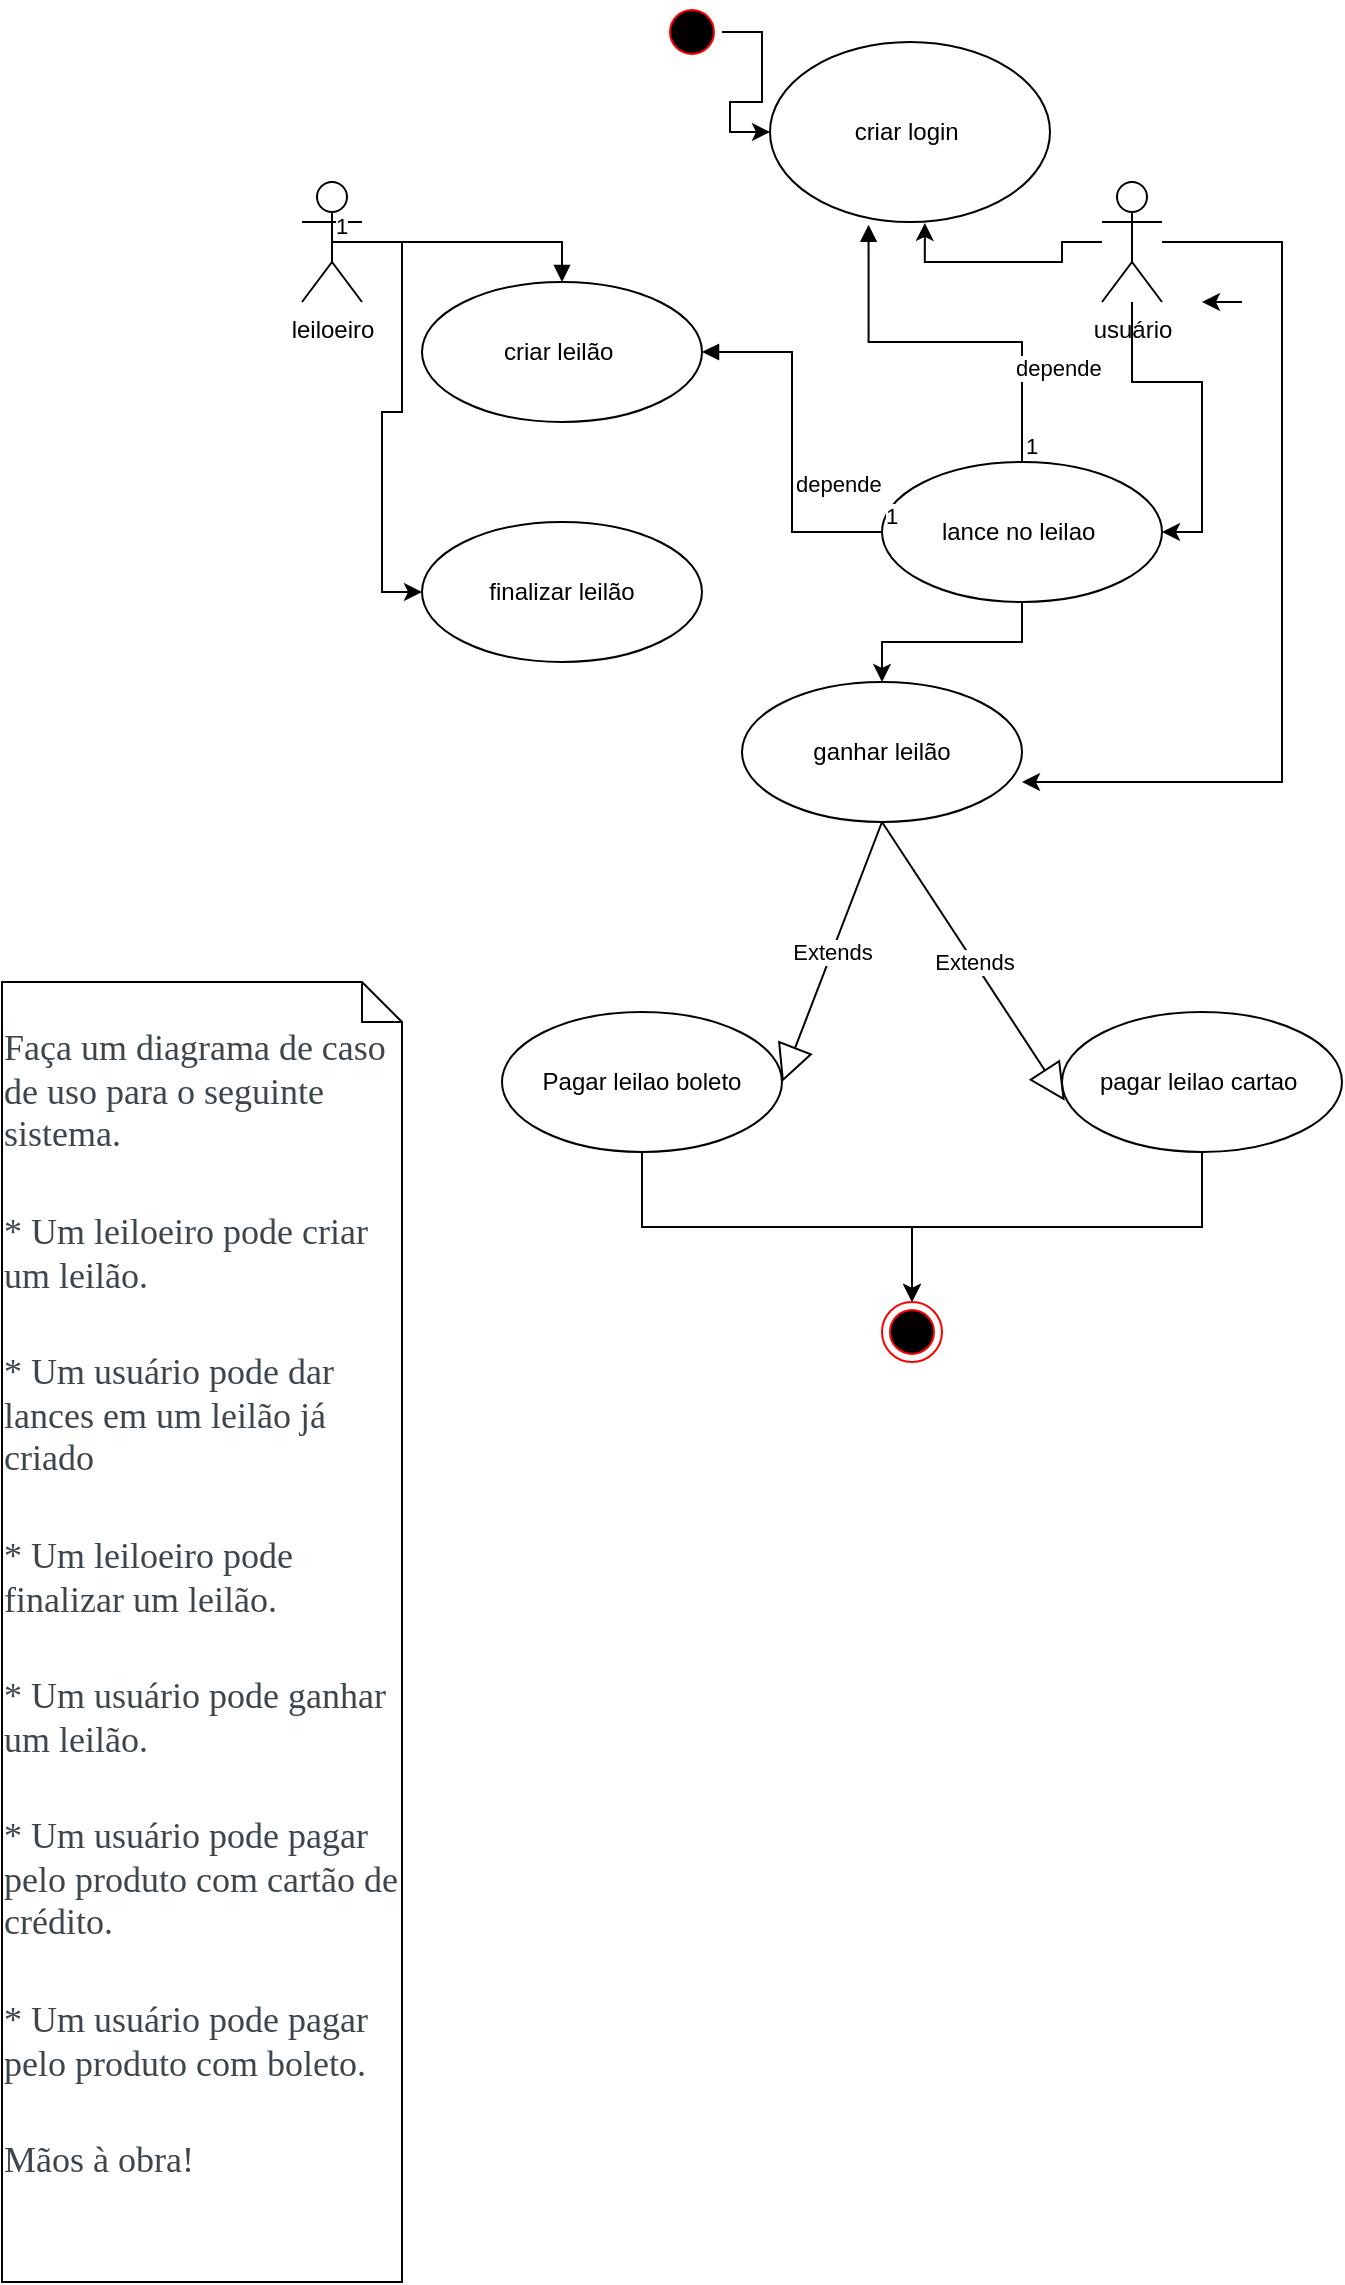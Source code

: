 <mxfile version="16.5.1" type="device"><diagram id="nufdQ2XYzIWbiR1BYZz2" name="Página-1"><mxGraphModel dx="740" dy="517" grid="1" gridSize="10" guides="1" tooltips="1" connect="1" arrows="1" fold="1" page="1" pageScale="1" pageWidth="827" pageHeight="1169" math="0" shadow="0"><root><mxCell id="0"/><mxCell id="1" parent="0"/><mxCell id="JCyhgq0sIJKkcDaLyLhp-35" style="edgeStyle=orthogonalEdgeStyle;rounded=0;orthogonalLoop=1;jettySize=auto;html=1;entryX=0;entryY=0.5;entryDx=0;entryDy=0;" edge="1" parent="1" source="JCyhgq0sIJKkcDaLyLhp-1" target="JCyhgq0sIJKkcDaLyLhp-8"><mxGeometry relative="1" as="geometry"/></mxCell><object label="leiloeiro" id="JCyhgq0sIJKkcDaLyLhp-1"><mxCell style="shape=umlActor;verticalLabelPosition=bottom;verticalAlign=top;html=1;" vertex="1" parent="1"><mxGeometry x="180" y="100" width="30" height="60" as="geometry"/></mxCell></object><mxCell id="JCyhgq0sIJKkcDaLyLhp-23" style="edgeStyle=orthogonalEdgeStyle;rounded=0;orthogonalLoop=1;jettySize=auto;html=1;" edge="1" parent="1"><mxGeometry relative="1" as="geometry"><mxPoint x="630" y="160" as="targetPoint"/><mxPoint x="650" y="160" as="sourcePoint"/></mxGeometry></mxCell><mxCell id="JCyhgq0sIJKkcDaLyLhp-24" value="" style="edgeStyle=orthogonalEdgeStyle;rounded=0;orthogonalLoop=1;jettySize=auto;html=1;entryX=0.553;entryY=1.005;entryDx=0;entryDy=0;entryPerimeter=0;" edge="1" parent="1" source="JCyhgq0sIJKkcDaLyLhp-2" target="JCyhgq0sIJKkcDaLyLhp-6"><mxGeometry relative="1" as="geometry"/></mxCell><mxCell id="JCyhgq0sIJKkcDaLyLhp-34" style="edgeStyle=orthogonalEdgeStyle;rounded=0;orthogonalLoop=1;jettySize=auto;html=1;entryX=1;entryY=0.5;entryDx=0;entryDy=0;" edge="1" parent="1" source="JCyhgq0sIJKkcDaLyLhp-2" target="JCyhgq0sIJKkcDaLyLhp-7"><mxGeometry relative="1" as="geometry"/></mxCell><mxCell id="JCyhgq0sIJKkcDaLyLhp-37" style="edgeStyle=orthogonalEdgeStyle;rounded=0;orthogonalLoop=1;jettySize=auto;html=1;entryX=1;entryY=0.714;entryDx=0;entryDy=0;entryPerimeter=0;" edge="1" parent="1" source="JCyhgq0sIJKkcDaLyLhp-2" target="JCyhgq0sIJKkcDaLyLhp-9"><mxGeometry relative="1" as="geometry"><Array as="points"><mxPoint x="670" y="130"/><mxPoint x="670" y="400"/></Array></mxGeometry></mxCell><mxCell id="JCyhgq0sIJKkcDaLyLhp-2" value="usuário" style="shape=umlActor;verticalLabelPosition=bottom;verticalAlign=top;html=1;" vertex="1" parent="1"><mxGeometry x="580" y="100" width="30" height="60" as="geometry"/></mxCell><mxCell id="JCyhgq0sIJKkcDaLyLhp-5" value="criar leilão&amp;nbsp;" style="ellipse;whiteSpace=wrap;html=1;" vertex="1" parent="1"><mxGeometry x="240" y="150" width="140" height="70" as="geometry"/></mxCell><mxCell id="JCyhgq0sIJKkcDaLyLhp-6" value="criar login&amp;nbsp;" style="ellipse;whiteSpace=wrap;html=1;" vertex="1" parent="1"><mxGeometry x="414" y="30" width="140" height="90" as="geometry"/></mxCell><mxCell id="JCyhgq0sIJKkcDaLyLhp-36" style="edgeStyle=orthogonalEdgeStyle;rounded=0;orthogonalLoop=1;jettySize=auto;html=1;entryX=0.5;entryY=0;entryDx=0;entryDy=0;" edge="1" parent="1" source="JCyhgq0sIJKkcDaLyLhp-7" target="JCyhgq0sIJKkcDaLyLhp-9"><mxGeometry relative="1" as="geometry"/></mxCell><mxCell id="JCyhgq0sIJKkcDaLyLhp-7" value="lance no leilao&amp;nbsp;" style="ellipse;whiteSpace=wrap;html=1;" vertex="1" parent="1"><mxGeometry x="470" y="240" width="140" height="70" as="geometry"/></mxCell><mxCell id="JCyhgq0sIJKkcDaLyLhp-8" value="finalizar leilão" style="ellipse;whiteSpace=wrap;html=1;" vertex="1" parent="1"><mxGeometry x="240" y="270" width="140" height="70" as="geometry"/></mxCell><mxCell id="JCyhgq0sIJKkcDaLyLhp-9" value="ganhar leilão" style="ellipse;whiteSpace=wrap;html=1;" vertex="1" parent="1"><mxGeometry x="400" y="350" width="140" height="70" as="geometry"/></mxCell><mxCell id="JCyhgq0sIJKkcDaLyLhp-41" style="edgeStyle=orthogonalEdgeStyle;rounded=0;orthogonalLoop=1;jettySize=auto;html=1;entryX=0.5;entryY=0;entryDx=0;entryDy=0;exitX=0.5;exitY=1;exitDx=0;exitDy=0;" edge="1" parent="1" source="JCyhgq0sIJKkcDaLyLhp-10" target="JCyhgq0sIJKkcDaLyLhp-15"><mxGeometry relative="1" as="geometry"><mxPoint x="490" y="550" as="targetPoint"/></mxGeometry></mxCell><mxCell id="JCyhgq0sIJKkcDaLyLhp-10" value="Pagar leilao boleto" style="ellipse;whiteSpace=wrap;html=1;" vertex="1" parent="1"><mxGeometry x="280" y="515" width="140" height="70" as="geometry"/></mxCell><mxCell id="JCyhgq0sIJKkcDaLyLhp-40" style="edgeStyle=orthogonalEdgeStyle;rounded=0;orthogonalLoop=1;jettySize=auto;html=1;entryX=0.5;entryY=0;entryDx=0;entryDy=0;exitX=0.5;exitY=1;exitDx=0;exitDy=0;" edge="1" parent="1" source="JCyhgq0sIJKkcDaLyLhp-11" target="JCyhgq0sIJKkcDaLyLhp-15"><mxGeometry relative="1" as="geometry"/></mxCell><mxCell id="JCyhgq0sIJKkcDaLyLhp-11" value="pagar leilao cartao&amp;nbsp;" style="ellipse;whiteSpace=wrap;html=1;" vertex="1" parent="1"><mxGeometry x="560" y="515" width="140" height="70" as="geometry"/></mxCell><mxCell id="JCyhgq0sIJKkcDaLyLhp-15" value="" style="ellipse;html=1;shape=endState;fillColor=#000000;strokeColor=#ff0000;" vertex="1" parent="1"><mxGeometry x="470" y="660" width="30" height="30" as="geometry"/></mxCell><mxCell id="JCyhgq0sIJKkcDaLyLhp-18" value="" style="edgeStyle=orthogonalEdgeStyle;rounded=0;orthogonalLoop=1;jettySize=auto;html=1;" edge="1" parent="1" source="JCyhgq0sIJKkcDaLyLhp-16" target="JCyhgq0sIJKkcDaLyLhp-6"><mxGeometry relative="1" as="geometry"/></mxCell><mxCell id="JCyhgq0sIJKkcDaLyLhp-16" value="" style="ellipse;html=1;shape=startState;fillColor=#000000;strokeColor=#ff0000;" vertex="1" parent="1"><mxGeometry x="360" y="10" width="30" height="30" as="geometry"/></mxCell><mxCell id="JCyhgq0sIJKkcDaLyLhp-28" value="depende&amp;nbsp;" style="endArrow=block;endFill=1;html=1;edgeStyle=orthogonalEdgeStyle;align=left;verticalAlign=top;rounded=0;entryX=0.352;entryY=1.015;entryDx=0;entryDy=0;entryPerimeter=0;" edge="1" parent="1" source="JCyhgq0sIJKkcDaLyLhp-7" target="JCyhgq0sIJKkcDaLyLhp-6"><mxGeometry x="-0.335" relative="1" as="geometry"><mxPoint x="300" y="170" as="sourcePoint"/><mxPoint x="460" y="170" as="targetPoint"/><mxPoint as="offset"/></mxGeometry></mxCell><mxCell id="JCyhgq0sIJKkcDaLyLhp-29" value="1" style="edgeLabel;resizable=0;html=1;align=left;verticalAlign=bottom;" connectable="0" vertex="1" parent="JCyhgq0sIJKkcDaLyLhp-28"><mxGeometry x="-1" relative="1" as="geometry"/></mxCell><mxCell id="JCyhgq0sIJKkcDaLyLhp-30" value="" style="endArrow=block;endFill=1;html=1;edgeStyle=orthogonalEdgeStyle;align=left;verticalAlign=top;rounded=0;exitX=0.5;exitY=0.5;exitDx=0;exitDy=0;exitPerimeter=0;entryX=0.5;entryY=0;entryDx=0;entryDy=0;" edge="1" parent="1" source="JCyhgq0sIJKkcDaLyLhp-1" target="JCyhgq0sIJKkcDaLyLhp-5"><mxGeometry x="-1" relative="1" as="geometry"><mxPoint x="300" y="170" as="sourcePoint"/><mxPoint x="330" y="130" as="targetPoint"/></mxGeometry></mxCell><mxCell id="JCyhgq0sIJKkcDaLyLhp-31" value="1" style="edgeLabel;resizable=0;html=1;align=left;verticalAlign=bottom;" connectable="0" vertex="1" parent="JCyhgq0sIJKkcDaLyLhp-30"><mxGeometry x="-1" relative="1" as="geometry"/></mxCell><mxCell id="JCyhgq0sIJKkcDaLyLhp-32" value="depende" style="endArrow=block;endFill=1;html=1;edgeStyle=orthogonalEdgeStyle;align=left;verticalAlign=top;rounded=0;exitX=0;exitY=0.5;exitDx=0;exitDy=0;entryX=1;entryY=0.5;entryDx=0;entryDy=0;" edge="1" parent="1" source="JCyhgq0sIJKkcDaLyLhp-7" target="JCyhgq0sIJKkcDaLyLhp-5"><mxGeometry x="-0.083" relative="1" as="geometry"><mxPoint x="300" y="170" as="sourcePoint"/><mxPoint x="460" y="170" as="targetPoint"/><mxPoint as="offset"/></mxGeometry></mxCell><mxCell id="JCyhgq0sIJKkcDaLyLhp-33" value="1" style="edgeLabel;resizable=0;html=1;align=left;verticalAlign=bottom;" connectable="0" vertex="1" parent="JCyhgq0sIJKkcDaLyLhp-32"><mxGeometry x="-1" relative="1" as="geometry"/></mxCell><mxCell id="JCyhgq0sIJKkcDaLyLhp-38" value="Extends" style="endArrow=block;endSize=16;endFill=0;html=1;rounded=0;entryX=0.01;entryY=0.634;entryDx=0;entryDy=0;entryPerimeter=0;exitX=0.5;exitY=1;exitDx=0;exitDy=0;" edge="1" parent="1" source="JCyhgq0sIJKkcDaLyLhp-9" target="JCyhgq0sIJKkcDaLyLhp-11"><mxGeometry width="160" relative="1" as="geometry"><mxPoint x="470" y="430" as="sourcePoint"/><mxPoint x="460" y="570" as="targetPoint"/></mxGeometry></mxCell><mxCell id="JCyhgq0sIJKkcDaLyLhp-39" value="Extends" style="endArrow=block;endSize=16;endFill=0;html=1;rounded=0;exitX=0.5;exitY=1;exitDx=0;exitDy=0;entryX=1;entryY=0.5;entryDx=0;entryDy=0;" edge="1" parent="1" source="JCyhgq0sIJKkcDaLyLhp-9" target="JCyhgq0sIJKkcDaLyLhp-10"><mxGeometry width="160" relative="1" as="geometry"><mxPoint x="300" y="570" as="sourcePoint"/><mxPoint x="460" y="570" as="targetPoint"/></mxGeometry></mxCell><mxCell id="JCyhgq0sIJKkcDaLyLhp-42" value="&lt;p style=&quot;margin: 0px ; padding: 0px ; box-sizing: border-box ; text-align: left ; color: rgb(61 , 70 , 77) ; font-family: &amp;#34;source serif pro&amp;#34; , serif ; font-size: 18px ; background-color: rgb(255 , 255 , 255)&quot;&gt;Faça um diagrama de caso de uso para o seguinte sistema.&lt;/p&gt;&lt;p style=&quot;margin: 1.5em 0px ; padding: 0px ; box-sizing: border-box ; text-align: left ; color: rgb(61 , 70 , 77) ; font-family: &amp;#34;source serif pro&amp;#34; , serif ; font-size: 18px ; background-color: rgb(255 , 255 , 255)&quot;&gt;* Um leiloeiro pode criar um leilão.&lt;/p&gt;&lt;p style=&quot;margin: 1.5em 0px ; padding: 0px ; box-sizing: border-box ; text-align: left ; color: rgb(61 , 70 , 77) ; font-family: &amp;#34;source serif pro&amp;#34; , serif ; font-size: 18px ; background-color: rgb(255 , 255 , 255)&quot;&gt;* Um usuário pode dar lances em um leilão já criado&lt;/p&gt;&lt;p style=&quot;margin: 1.5em 0px ; padding: 0px ; box-sizing: border-box ; text-align: left ; color: rgb(61 , 70 , 77) ; font-family: &amp;#34;source serif pro&amp;#34; , serif ; font-size: 18px ; background-color: rgb(255 , 255 , 255)&quot;&gt;* Um leiloeiro pode finalizar um leilão.&lt;/p&gt;&lt;p style=&quot;margin: 1.5em 0px ; padding: 0px ; box-sizing: border-box ; text-align: left ; color: rgb(61 , 70 , 77) ; font-family: &amp;#34;source serif pro&amp;#34; , serif ; font-size: 18px ; background-color: rgb(255 , 255 , 255)&quot;&gt;* Um usuário pode ganhar um leilão.&lt;/p&gt;&lt;p style=&quot;margin: 1.5em 0px ; padding: 0px ; box-sizing: border-box ; text-align: left ; color: rgb(61 , 70 , 77) ; font-family: &amp;#34;source serif pro&amp;#34; , serif ; font-size: 18px ; background-color: rgb(255 , 255 , 255)&quot;&gt;* Um usuário pode pagar pelo produto com cartão de crédito.&lt;/p&gt;&lt;p style=&quot;margin: 1.5em 0px ; padding: 0px ; box-sizing: border-box ; text-align: left ; color: rgb(61 , 70 , 77) ; font-family: &amp;#34;source serif pro&amp;#34; , serif ; font-size: 18px ; background-color: rgb(255 , 255 , 255)&quot;&gt;* Um usuário pode pagar pelo produto com boleto.&lt;/p&gt;&lt;p style=&quot;margin: 1.5em 0px ; padding: 0px ; box-sizing: border-box ; text-align: left ; color: rgb(61 , 70 , 77) ; font-family: &amp;#34;source serif pro&amp;#34; , serif ; font-size: 18px ; background-color: rgb(255 , 255 , 255)&quot;&gt;Mãos à obra!&lt;/p&gt;" style="shape=note;size=20;whiteSpace=wrap;html=1;" vertex="1" parent="1"><mxGeometry x="30" y="500" width="200" height="650" as="geometry"/></mxCell></root></mxGraphModel></diagram></mxfile>